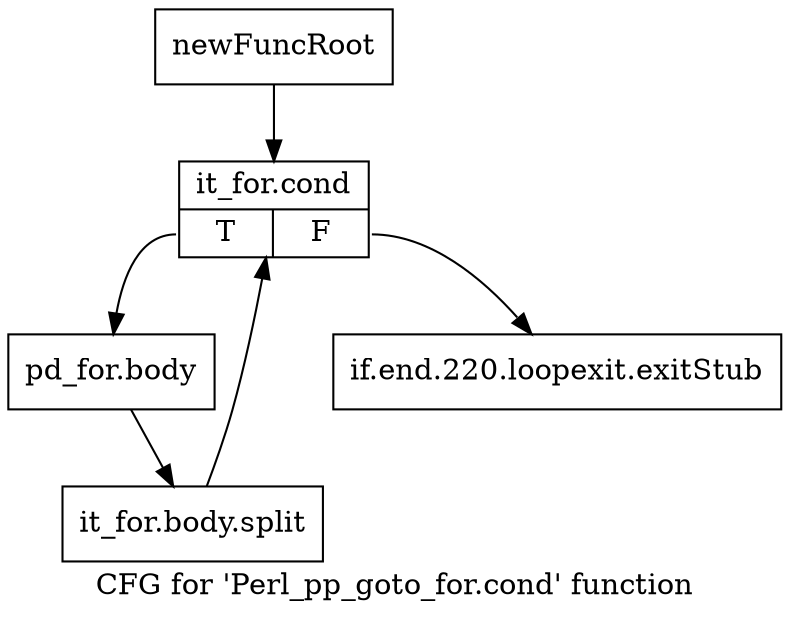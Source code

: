 digraph "CFG for 'Perl_pp_goto_for.cond' function" {
	label="CFG for 'Perl_pp_goto_for.cond' function";

	Node0x4ef4c30 [shape=record,label="{newFuncRoot}"];
	Node0x4ef4c30 -> Node0x4ef4cd0;
	Node0x4ef4c80 [shape=record,label="{if.end.220.loopexit.exitStub}"];
	Node0x4ef4cd0 [shape=record,label="{it_for.cond|{<s0>T|<s1>F}}"];
	Node0x4ef4cd0:s0 -> Node0x4ef5160;
	Node0x4ef4cd0:s1 -> Node0x4ef4c80;
	Node0x4ef5160 [shape=record,label="{pd_for.body}"];
	Node0x4ef5160 -> Node0x658efa0;
	Node0x658efa0 [shape=record,label="{it_for.body.split}"];
	Node0x658efa0 -> Node0x4ef4cd0;
}

